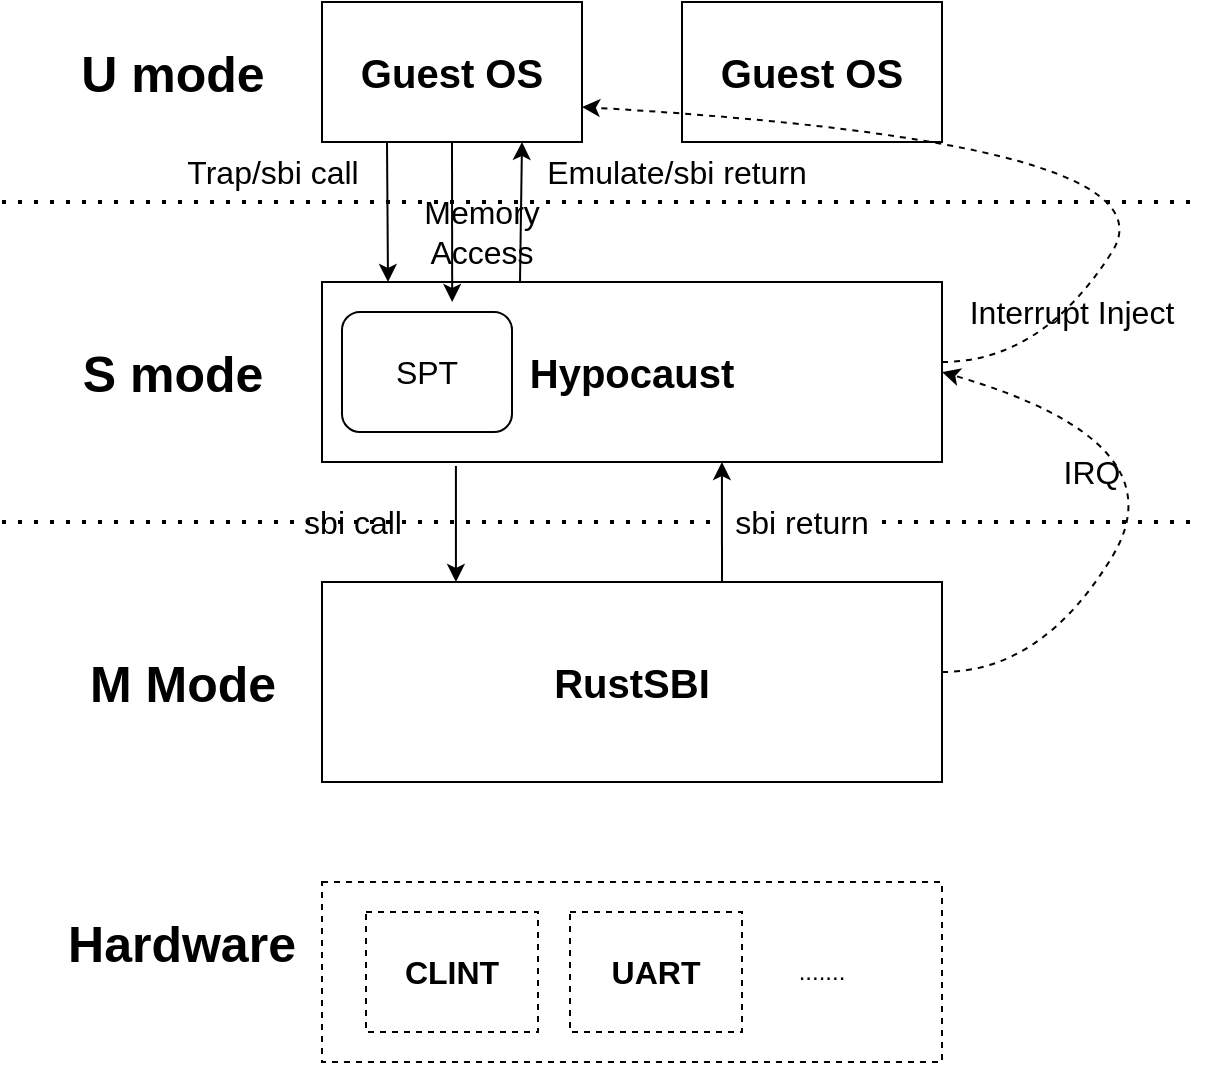<mxfile version="21.2.1" type="device">
  <diagram name="第 1 页" id="C4-fYEdJvu3ZUtX_I3p4">
    <mxGraphModel dx="1242" dy="907" grid="1" gridSize="10" guides="1" tooltips="1" connect="1" arrows="1" fold="1" page="1" pageScale="1" pageWidth="827" pageHeight="1169" math="0" shadow="0">
      <root>
        <mxCell id="0" />
        <mxCell id="1" parent="0" />
        <mxCell id="2TXB2ZVQtALbhtRL05U3-3" value="&lt;font style=&quot;font-size: 20px;&quot;&gt;&lt;b&gt;Guest OS&lt;/b&gt;&lt;/font&gt;" style="html=1;whiteSpace=wrap;" parent="1" vertex="1">
          <mxGeometry x="290" y="300" width="130" height="70" as="geometry" />
        </mxCell>
        <mxCell id="2TXB2ZVQtALbhtRL05U3-5" value="&lt;b&gt;&lt;font style=&quot;font-size: 20px;&quot;&gt;Guest OS&lt;/font&gt;&lt;/b&gt;" style="html=1;whiteSpace=wrap;" parent="1" vertex="1">
          <mxGeometry x="470" y="300" width="130" height="70" as="geometry" />
        </mxCell>
        <mxCell id="2TXB2ZVQtALbhtRL05U3-6" value="" style="endArrow=none;dashed=1;html=1;dashPattern=1 3;strokeWidth=2;rounded=0;" parent="1" edge="1">
          <mxGeometry width="50" height="50" relative="1" as="geometry">
            <mxPoint x="130" y="400" as="sourcePoint" />
            <mxPoint x="730" y="400" as="targetPoint" />
          </mxGeometry>
        </mxCell>
        <mxCell id="2TXB2ZVQtALbhtRL05U3-7" value="&lt;b&gt;&lt;font style=&quot;font-size: 25px;&quot;&gt;U mode&lt;/font&gt;&lt;/b&gt;" style="text;html=1;align=center;verticalAlign=middle;resizable=0;points=[];autosize=1;strokeColor=none;fillColor=none;" parent="1" vertex="1">
          <mxGeometry x="155" y="315" width="120" height="40" as="geometry" />
        </mxCell>
        <mxCell id="2TXB2ZVQtALbhtRL05U3-10" value="&lt;b&gt;&lt;font style=&quot;font-size: 20px;&quot;&gt;Hypocaust&lt;/font&gt;&lt;/b&gt;" style="rounded=0;whiteSpace=wrap;html=1;movable=1;resizable=1;rotatable=1;deletable=1;editable=1;locked=0;connectable=1;" parent="1" vertex="1">
          <mxGeometry x="290" y="440" width="310" height="90" as="geometry" />
        </mxCell>
        <mxCell id="2TXB2ZVQtALbhtRL05U3-11" value="&lt;font style=&quot;font-size: 25px;&quot;&gt;&lt;b&gt;S mode&lt;/b&gt;&lt;/font&gt;" style="text;html=1;align=center;verticalAlign=middle;resizable=0;points=[];autosize=1;strokeColor=none;fillColor=none;" parent="1" vertex="1">
          <mxGeometry x="160" y="465" width="110" height="40" as="geometry" />
        </mxCell>
        <mxCell id="2TXB2ZVQtALbhtRL05U3-16" value="" style="endArrow=none;dashed=1;html=1;dashPattern=1 3;strokeWidth=2;rounded=0;" parent="1" source="2TXB2ZVQtALbhtRL05U3-37" edge="1">
          <mxGeometry width="50" height="50" relative="1" as="geometry">
            <mxPoint x="130" y="560" as="sourcePoint" />
            <mxPoint x="730" y="560" as="targetPoint" />
          </mxGeometry>
        </mxCell>
        <mxCell id="2TXB2ZVQtALbhtRL05U3-18" value="&lt;b&gt;&lt;font style=&quot;font-size: 20px;&quot;&gt;RustSBI&lt;/font&gt;&lt;/b&gt;" style="rounded=0;whiteSpace=wrap;html=1;" parent="1" vertex="1">
          <mxGeometry x="290" y="590" width="310" height="100" as="geometry" />
        </mxCell>
        <mxCell id="2TXB2ZVQtALbhtRL05U3-19" value="&lt;b&gt;&lt;font style=&quot;font-size: 25px;&quot;&gt;M Mode&lt;/font&gt;&lt;/b&gt;" style="text;html=1;align=center;verticalAlign=middle;resizable=0;points=[];autosize=1;strokeColor=none;fillColor=none;" parent="1" vertex="1">
          <mxGeometry x="160" y="620" width="120" height="40" as="geometry" />
        </mxCell>
        <mxCell id="2TXB2ZVQtALbhtRL05U3-21" value="" style="endArrow=classic;html=1;rounded=0;exitX=0.216;exitY=1.022;exitDx=0;exitDy=0;exitPerimeter=0;entryX=0.216;entryY=0;entryDx=0;entryDy=0;entryPerimeter=0;" parent="1" source="2TXB2ZVQtALbhtRL05U3-10" target="2TXB2ZVQtALbhtRL05U3-18" edge="1">
          <mxGeometry width="50" height="50" relative="1" as="geometry">
            <mxPoint x="370" y="590" as="sourcePoint" />
            <mxPoint x="420" y="540" as="targetPoint" />
          </mxGeometry>
        </mxCell>
        <mxCell id="2TXB2ZVQtALbhtRL05U3-22" value="&lt;font style=&quot;font-size: 16px;&quot;&gt;sbi call&lt;/font&gt;" style="text;html=1;align=center;verticalAlign=middle;resizable=0;points=[];autosize=1;strokeColor=none;fillColor=none;" parent="1" vertex="1">
          <mxGeometry x="270" y="545" width="70" height="30" as="geometry" />
        </mxCell>
        <mxCell id="2TXB2ZVQtALbhtRL05U3-23" value="" style="endArrow=classic;html=1;rounded=0;exitX=0.25;exitY=1;exitDx=0;exitDy=0;" parent="1" source="2TXB2ZVQtALbhtRL05U3-3" edge="1">
          <mxGeometry width="50" height="50" relative="1" as="geometry">
            <mxPoint x="350" y="430" as="sourcePoint" />
            <mxPoint x="323" y="440" as="targetPoint" />
          </mxGeometry>
        </mxCell>
        <mxCell id="2TXB2ZVQtALbhtRL05U3-25" value="&lt;font style=&quot;font-size: 16px;&quot;&gt;Trap/sbi call&lt;/font&gt;" style="text;html=1;align=center;verticalAlign=middle;resizable=0;points=[];autosize=1;strokeColor=none;fillColor=none;" parent="1" vertex="1">
          <mxGeometry x="210" y="370" width="110" height="30" as="geometry" />
        </mxCell>
        <mxCell id="2TXB2ZVQtALbhtRL05U3-26" value="" style="endArrow=classic;html=1;rounded=0;" parent="1" edge="1">
          <mxGeometry width="50" height="50" relative="1" as="geometry">
            <mxPoint x="389" y="440" as="sourcePoint" />
            <mxPoint x="390" y="370" as="targetPoint" />
          </mxGeometry>
        </mxCell>
        <mxCell id="2TXB2ZVQtALbhtRL05U3-31" value="&lt;font style=&quot;font-size: 16px;&quot;&gt;Emulate/sbi return&lt;/font&gt;" style="text;html=1;strokeColor=none;fillColor=none;align=center;verticalAlign=middle;whiteSpace=wrap;rounded=0;" parent="1" vertex="1">
          <mxGeometry x="400" y="370" width="135" height="30" as="geometry" />
        </mxCell>
        <mxCell id="2TXB2ZVQtALbhtRL05U3-35" value="" style="endArrow=classic;html=1;rounded=0;entryX=0.645;entryY=1;entryDx=0;entryDy=0;entryPerimeter=0;" parent="1" target="2TXB2ZVQtALbhtRL05U3-10" edge="1">
          <mxGeometry width="50" height="50" relative="1" as="geometry">
            <mxPoint x="490" y="590" as="sourcePoint" />
            <mxPoint x="540" y="540" as="targetPoint" />
          </mxGeometry>
        </mxCell>
        <mxCell id="2TXB2ZVQtALbhtRL05U3-36" value="" style="endArrow=none;dashed=1;html=1;dashPattern=1 3;strokeWidth=2;rounded=0;" parent="1" target="2TXB2ZVQtALbhtRL05U3-37" edge="1">
          <mxGeometry width="50" height="50" relative="1" as="geometry">
            <mxPoint x="130" y="560" as="sourcePoint" />
            <mxPoint x="730" y="560" as="targetPoint" />
            <Array as="points">
              <mxPoint x="330" y="560" />
            </Array>
          </mxGeometry>
        </mxCell>
        <mxCell id="2TXB2ZVQtALbhtRL05U3-37" value="&lt;font style=&quot;font-size: 16px;&quot;&gt;sbi return&lt;/font&gt;" style="text;html=1;strokeColor=none;fillColor=none;align=center;verticalAlign=middle;whiteSpace=wrap;rounded=0;" parent="1" vertex="1">
          <mxGeometry x="490" y="545" width="80" height="30" as="geometry" />
        </mxCell>
        <mxCell id="hzA4w_F5BhsaTCWp1pAf-3" value="" style="curved=1;endArrow=classic;html=1;rounded=0;entryX=1;entryY=0.5;entryDx=0;entryDy=0;strokeColor=default;dashed=1;" edge="1" parent="1" target="2TXB2ZVQtALbhtRL05U3-10">
          <mxGeometry width="50" height="50" relative="1" as="geometry">
            <mxPoint x="600" y="635" as="sourcePoint" />
            <mxPoint x="650" y="585" as="targetPoint" />
            <Array as="points">
              <mxPoint x="650" y="635" />
              <mxPoint x="720" y="520" />
            </Array>
          </mxGeometry>
        </mxCell>
        <mxCell id="hzA4w_F5BhsaTCWp1pAf-4" value="&lt;font style=&quot;font-size: 16px;&quot;&gt;IRQ&lt;/font&gt;" style="text;html=1;strokeColor=none;fillColor=none;align=center;verticalAlign=middle;whiteSpace=wrap;rounded=0;" vertex="1" parent="1">
          <mxGeometry x="610" y="505" width="130" height="60" as="geometry" />
        </mxCell>
        <mxCell id="hzA4w_F5BhsaTCWp1pAf-5" value="" style="curved=1;endArrow=classic;html=1;rounded=0;entryX=1;entryY=0.75;entryDx=0;entryDy=0;dashed=1;" edge="1" parent="1" target="2TXB2ZVQtALbhtRL05U3-3">
          <mxGeometry width="50" height="50" relative="1" as="geometry">
            <mxPoint x="600" y="480" as="sourcePoint" />
            <mxPoint x="650" y="430" as="targetPoint" />
            <Array as="points">
              <mxPoint x="650" y="480" />
              <mxPoint x="720" y="370" />
            </Array>
          </mxGeometry>
        </mxCell>
        <mxCell id="hzA4w_F5BhsaTCWp1pAf-6" value="&lt;font style=&quot;font-size: 16px;&quot;&gt;Interrupt Inject&lt;/font&gt;" style="text;html=1;strokeColor=none;fillColor=none;align=center;verticalAlign=middle;whiteSpace=wrap;rounded=0;" vertex="1" parent="1">
          <mxGeometry x="610" y="420" width="110" height="70" as="geometry" />
        </mxCell>
        <mxCell id="hzA4w_F5BhsaTCWp1pAf-7" value="&lt;font style=&quot;font-size: 16px;&quot;&gt;SPT&lt;/font&gt;" style="rounded=1;whiteSpace=wrap;html=1;" vertex="1" parent="1">
          <mxGeometry x="300" y="455" width="85" height="60" as="geometry" />
        </mxCell>
        <mxCell id="hzA4w_F5BhsaTCWp1pAf-8" value="" style="endArrow=classic;html=1;rounded=0;exitX=0.5;exitY=1;exitDx=0;exitDy=0;entryX=0.21;entryY=0.111;entryDx=0;entryDy=0;entryPerimeter=0;" edge="1" parent="1" source="2TXB2ZVQtALbhtRL05U3-3" target="2TXB2ZVQtALbhtRL05U3-10">
          <mxGeometry width="50" height="50" relative="1" as="geometry">
            <mxPoint x="350" y="310" as="sourcePoint" />
            <mxPoint x="400" y="260" as="targetPoint" />
          </mxGeometry>
        </mxCell>
        <mxCell id="hzA4w_F5BhsaTCWp1pAf-11" value="&lt;font style=&quot;font-size: 16px;&quot;&gt;Memory Access&lt;/font&gt;" style="text;html=1;strokeColor=none;fillColor=none;align=center;verticalAlign=middle;whiteSpace=wrap;rounded=0;" vertex="1" parent="1">
          <mxGeometry x="340" y="400" width="60" height="30" as="geometry" />
        </mxCell>
        <mxCell id="hzA4w_F5BhsaTCWp1pAf-12" value="" style="rounded=0;whiteSpace=wrap;html=1;dashed=1;" vertex="1" parent="1">
          <mxGeometry x="290" y="740" width="310" height="90" as="geometry" />
        </mxCell>
        <mxCell id="hzA4w_F5BhsaTCWp1pAf-13" value="&lt;font style=&quot;font-size: 16px;&quot;&gt;&lt;b&gt;CLINT&lt;/b&gt;&lt;/font&gt;" style="rounded=0;whiteSpace=wrap;html=1;dashed=1;" vertex="1" parent="1">
          <mxGeometry x="312" y="755" width="86" height="60" as="geometry" />
        </mxCell>
        <mxCell id="hzA4w_F5BhsaTCWp1pAf-15" value="&lt;span style=&quot;font-size: 16px;&quot;&gt;&lt;b&gt;UART&lt;/b&gt;&lt;/span&gt;" style="rounded=0;whiteSpace=wrap;html=1;dashed=1;" vertex="1" parent="1">
          <mxGeometry x="414" y="755" width="86" height="60" as="geometry" />
        </mxCell>
        <mxCell id="hzA4w_F5BhsaTCWp1pAf-16" value="&lt;font style=&quot;font-size: 25px;&quot;&gt;&lt;b&gt;Hardware&lt;/b&gt;&lt;/font&gt;" style="text;html=1;strokeColor=none;fillColor=none;align=center;verticalAlign=middle;whiteSpace=wrap;rounded=0;" vertex="1" parent="1">
          <mxGeometry x="170" y="755" width="100" height="30" as="geometry" />
        </mxCell>
        <mxCell id="hzA4w_F5BhsaTCWp1pAf-17" value="......." style="text;html=1;strokeColor=none;fillColor=none;align=center;verticalAlign=middle;whiteSpace=wrap;rounded=0;" vertex="1" parent="1">
          <mxGeometry x="510" y="770" width="60" height="30" as="geometry" />
        </mxCell>
      </root>
    </mxGraphModel>
  </diagram>
</mxfile>
